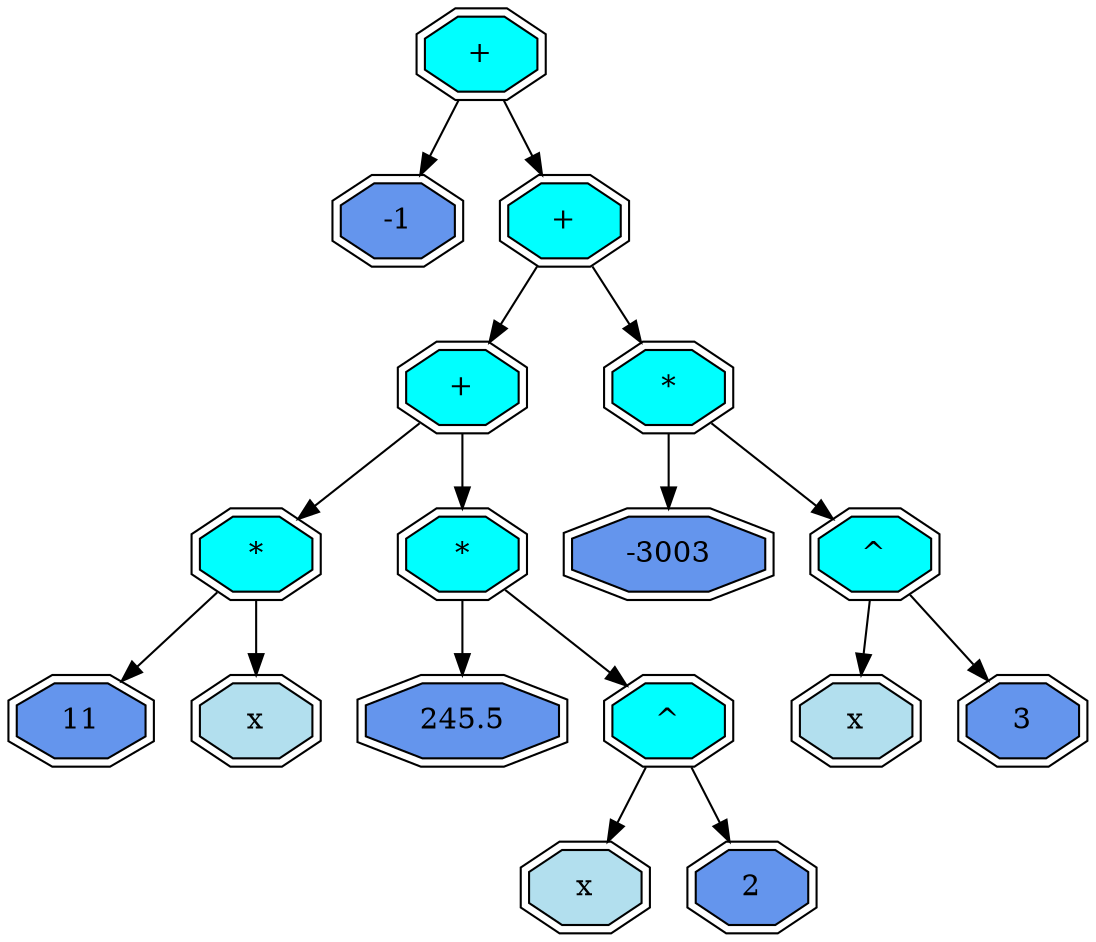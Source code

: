 digraph G { 
node [shape = record];
 3774237200  3774237200 [shape = doubleoctagon, style = filled, fillcolor = aqua  label = " + "];
3774237200 -> 3774041140
 3774237200 -> 3774237140 
 3774041140 [shape = doubleoctagon, style = filled, fillcolor = cornflowerblue  label = " -1 "];
 3774237140 [shape = doubleoctagon, style = filled, fillcolor = aqua  label = " + "];
3774237140 -> 3774235000
 3774237140 -> 3774235740 
 3774235000 [shape = doubleoctagon, style = filled, fillcolor = aqua  label = " + "];
3774235000 -> 3774235040
 3774235000 -> 3774235400 
 3774235040 [shape = doubleoctagon, style = filled, fillcolor = aqua  label = " * "];
3774235040 -> 3774235100
 3774235040 -> 3774235240 
 3774235100 [shape = doubleoctagon, style = filled, fillcolor = cornflowerblue  label = " 11 "];
 3774235240 [shape = doubleoctagon, style = filled, fillcolor = lightblue2  label = " x "];
 3774235400 [shape = doubleoctagon, style = filled, fillcolor = aqua  label = " * "];
3774235400 -> 3774235440
 3774235400 -> 3774235600 
 3774235440 [shape = doubleoctagon, style = filled, fillcolor = cornflowerblue  label = " 245.5 "];
 3774235600 [shape = doubleoctagon, style = filled, fillcolor = aqua  label = " ^ "];
3774235600 -> 3774235640
 3774235600 -> 3774235700 
 3774235640 [shape = doubleoctagon, style = filled, fillcolor = lightblue2  label = " x "];
 3774235700 [shape = doubleoctagon, style = filled, fillcolor = cornflowerblue  label = " 2 "];
 3774235740 [shape = doubleoctagon, style = filled, fillcolor = aqua  label = " * "];
3774235740 -> 3774236000
 3774235740 -> 3774236140 
 3774236000 [shape = doubleoctagon, style = filled, fillcolor = cornflowerblue  label = " -3003 "];
 3774236140 [shape = doubleoctagon, style = filled, fillcolor = aqua  label = " ^ "];
3774236140 -> 3774236200
 3774236140 -> 3774236240 
 3774236200 [shape = doubleoctagon, style = filled, fillcolor = lightblue2  label = " x "];
 3774236240 [shape = doubleoctagon, style = filled, fillcolor = cornflowerblue  label = " 3 "];
}

